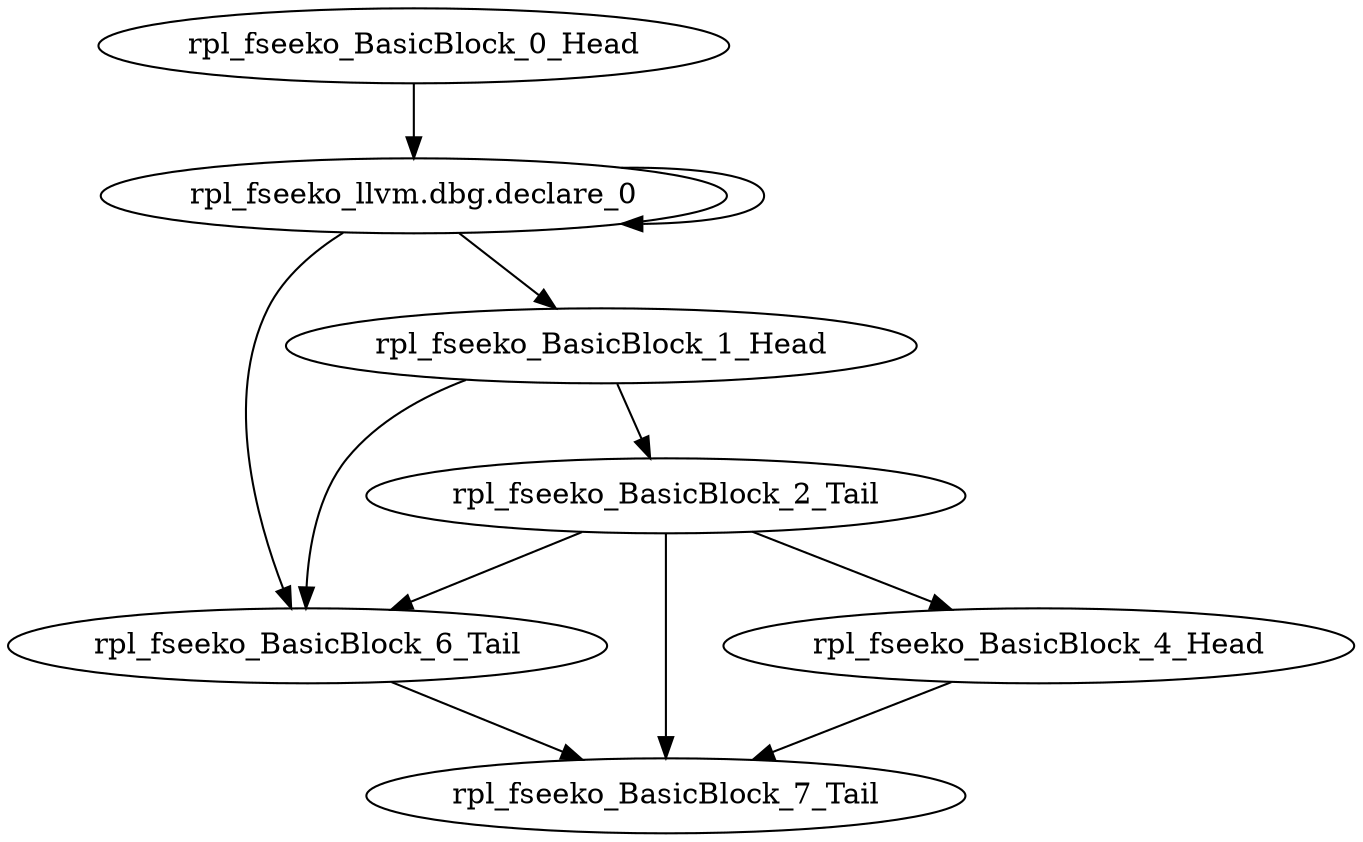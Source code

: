 digraph G {
    "rpl_fseeko_llvm.dbg.declare_0" -> "rpl_fseeko_llvm.dbg.declare_0"
    "rpl_fseeko_llvm.dbg.declare_0" -> "rpl_fseeko_BasicBlock_1_Head"
    "rpl_fseeko_llvm.dbg.declare_0" -> "rpl_fseeko_BasicBlock_6_Tail"
    "rpl_fseeko_BasicBlock_0_Head" -> "rpl_fseeko_llvm.dbg.declare_0"
    "rpl_fseeko_BasicBlock_2_Tail" -> "rpl_fseeko_BasicBlock_7_Tail"
    "rpl_fseeko_BasicBlock_2_Tail" -> "rpl_fseeko_BasicBlock_6_Tail"
    "rpl_fseeko_BasicBlock_2_Tail" -> "rpl_fseeko_BasicBlock_4_Head"
    "rpl_fseeko_BasicBlock_1_Head" -> "rpl_fseeko_BasicBlock_2_Tail"
    "rpl_fseeko_BasicBlock_1_Head" -> "rpl_fseeko_BasicBlock_6_Tail"
    "rpl_fseeko_BasicBlock_6_Tail" -> "rpl_fseeko_BasicBlock_7_Tail"
    "rpl_fseeko_BasicBlock_4_Head" -> "rpl_fseeko_BasicBlock_7_Tail"
}
